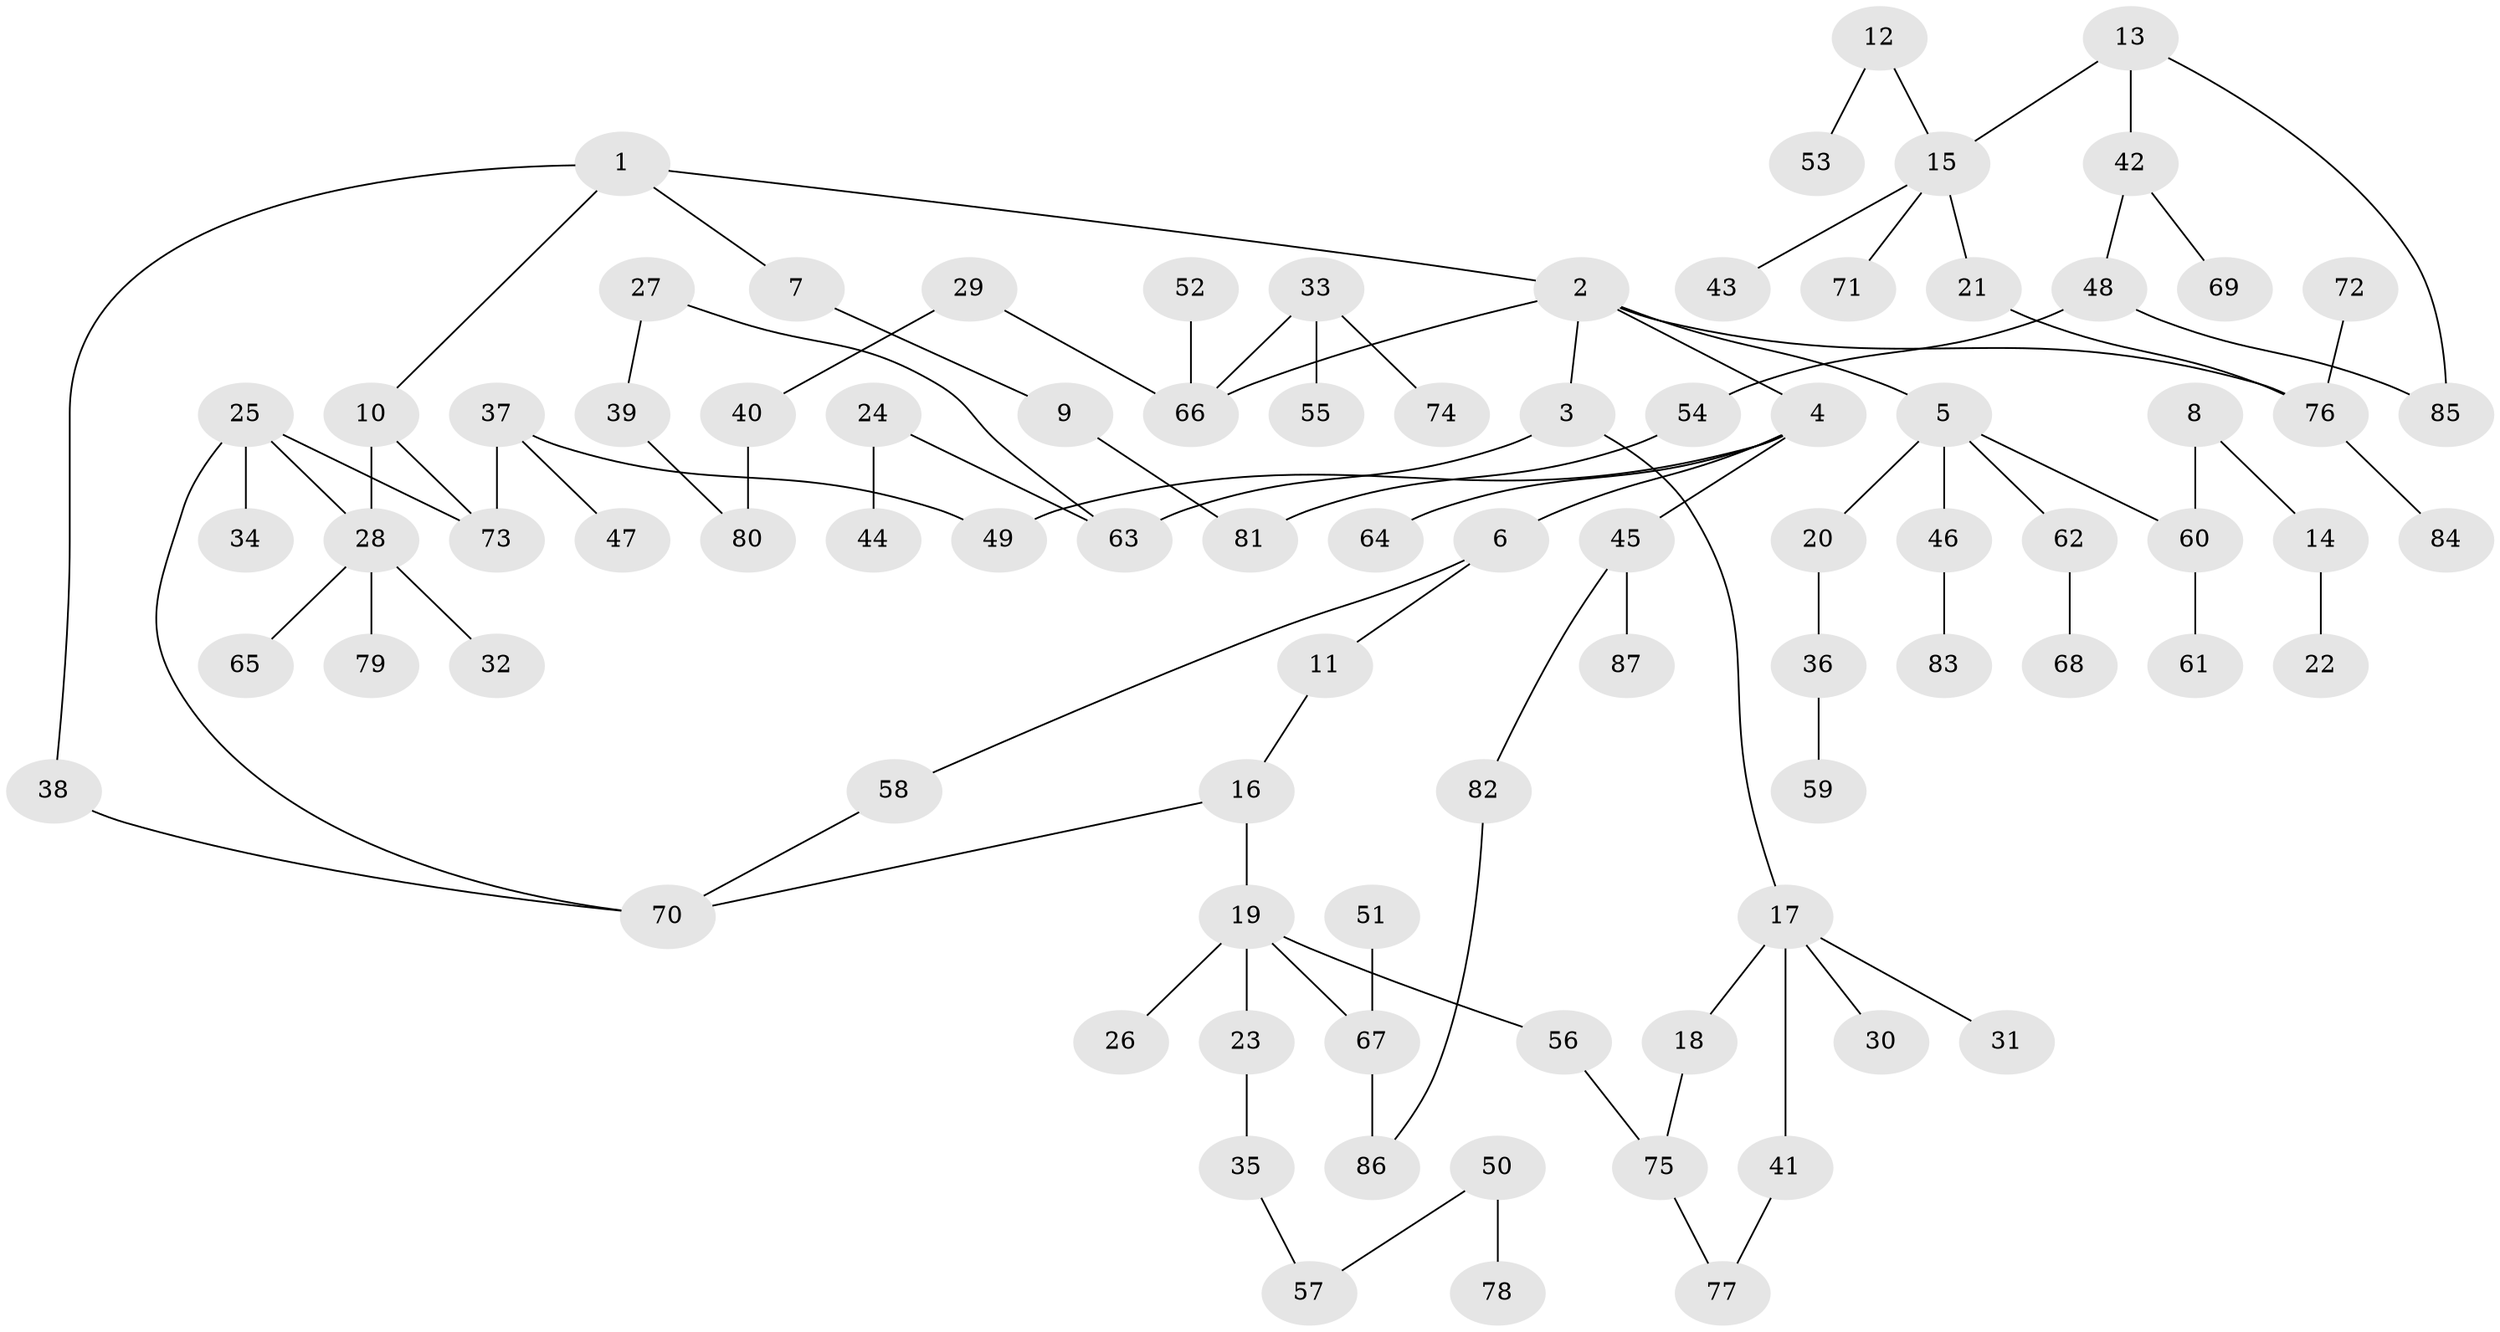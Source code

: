 // original degree distribution, {4: 0.08870967741935484, 6: 0.024193548387096774, 3: 0.1532258064516129, 5: 0.04032258064516129, 2: 0.3064516129032258, 1: 0.3870967741935484}
// Generated by graph-tools (version 1.1) at 2025/36/03/04/25 23:36:12]
// undirected, 87 vertices, 97 edges
graph export_dot {
  node [color=gray90,style=filled];
  1;
  2;
  3;
  4;
  5;
  6;
  7;
  8;
  9;
  10;
  11;
  12;
  13;
  14;
  15;
  16;
  17;
  18;
  19;
  20;
  21;
  22;
  23;
  24;
  25;
  26;
  27;
  28;
  29;
  30;
  31;
  32;
  33;
  34;
  35;
  36;
  37;
  38;
  39;
  40;
  41;
  42;
  43;
  44;
  45;
  46;
  47;
  48;
  49;
  50;
  51;
  52;
  53;
  54;
  55;
  56;
  57;
  58;
  59;
  60;
  61;
  62;
  63;
  64;
  65;
  66;
  67;
  68;
  69;
  70;
  71;
  72;
  73;
  74;
  75;
  76;
  77;
  78;
  79;
  80;
  81;
  82;
  83;
  84;
  85;
  86;
  87;
  1 -- 2 [weight=1.0];
  1 -- 7 [weight=1.0];
  1 -- 10 [weight=1.0];
  1 -- 38 [weight=1.0];
  2 -- 3 [weight=1.0];
  2 -- 4 [weight=1.0];
  2 -- 5 [weight=1.0];
  2 -- 66 [weight=1.0];
  2 -- 76 [weight=1.0];
  3 -- 17 [weight=1.0];
  3 -- 63 [weight=1.0];
  4 -- 6 [weight=1.0];
  4 -- 45 [weight=1.0];
  4 -- 49 [weight=1.0];
  4 -- 64 [weight=1.0];
  5 -- 20 [weight=1.0];
  5 -- 46 [weight=1.0];
  5 -- 60 [weight=1.0];
  5 -- 62 [weight=1.0];
  6 -- 11 [weight=1.0];
  6 -- 58 [weight=1.0];
  7 -- 9 [weight=1.0];
  8 -- 14 [weight=1.0];
  8 -- 60 [weight=1.0];
  9 -- 81 [weight=1.0];
  10 -- 28 [weight=1.0];
  10 -- 73 [weight=1.0];
  11 -- 16 [weight=1.0];
  12 -- 15 [weight=1.0];
  12 -- 53 [weight=1.0];
  13 -- 15 [weight=1.0];
  13 -- 42 [weight=1.0];
  13 -- 85 [weight=1.0];
  14 -- 22 [weight=1.0];
  15 -- 21 [weight=1.0];
  15 -- 43 [weight=1.0];
  15 -- 71 [weight=1.0];
  16 -- 19 [weight=1.0];
  16 -- 70 [weight=1.0];
  17 -- 18 [weight=1.0];
  17 -- 30 [weight=1.0];
  17 -- 31 [weight=1.0];
  17 -- 41 [weight=1.0];
  18 -- 75 [weight=1.0];
  19 -- 23 [weight=1.0];
  19 -- 26 [weight=1.0];
  19 -- 56 [weight=1.0];
  19 -- 67 [weight=1.0];
  20 -- 36 [weight=1.0];
  21 -- 76 [weight=1.0];
  23 -- 35 [weight=1.0];
  24 -- 44 [weight=1.0];
  24 -- 63 [weight=1.0];
  25 -- 28 [weight=1.0];
  25 -- 34 [weight=1.0];
  25 -- 70 [weight=1.0];
  25 -- 73 [weight=1.0];
  27 -- 39 [weight=1.0];
  27 -- 63 [weight=1.0];
  28 -- 32 [weight=1.0];
  28 -- 65 [weight=1.0];
  28 -- 79 [weight=1.0];
  29 -- 40 [weight=1.0];
  29 -- 66 [weight=1.0];
  33 -- 55 [weight=1.0];
  33 -- 66 [weight=1.0];
  33 -- 74 [weight=1.0];
  35 -- 57 [weight=1.0];
  36 -- 59 [weight=1.0];
  37 -- 47 [weight=1.0];
  37 -- 49 [weight=1.0];
  37 -- 73 [weight=1.0];
  38 -- 70 [weight=1.0];
  39 -- 80 [weight=1.0];
  40 -- 80 [weight=1.0];
  41 -- 77 [weight=1.0];
  42 -- 48 [weight=1.0];
  42 -- 69 [weight=1.0];
  45 -- 82 [weight=1.0];
  45 -- 87 [weight=1.0];
  46 -- 83 [weight=1.0];
  48 -- 54 [weight=1.0];
  48 -- 85 [weight=1.0];
  50 -- 57 [weight=1.0];
  50 -- 78 [weight=1.0];
  51 -- 67 [weight=1.0];
  52 -- 66 [weight=1.0];
  54 -- 81 [weight=1.0];
  56 -- 75 [weight=1.0];
  58 -- 70 [weight=1.0];
  60 -- 61 [weight=1.0];
  62 -- 68 [weight=1.0];
  67 -- 86 [weight=1.0];
  72 -- 76 [weight=1.0];
  75 -- 77 [weight=1.0];
  76 -- 84 [weight=1.0];
  82 -- 86 [weight=1.0];
}

